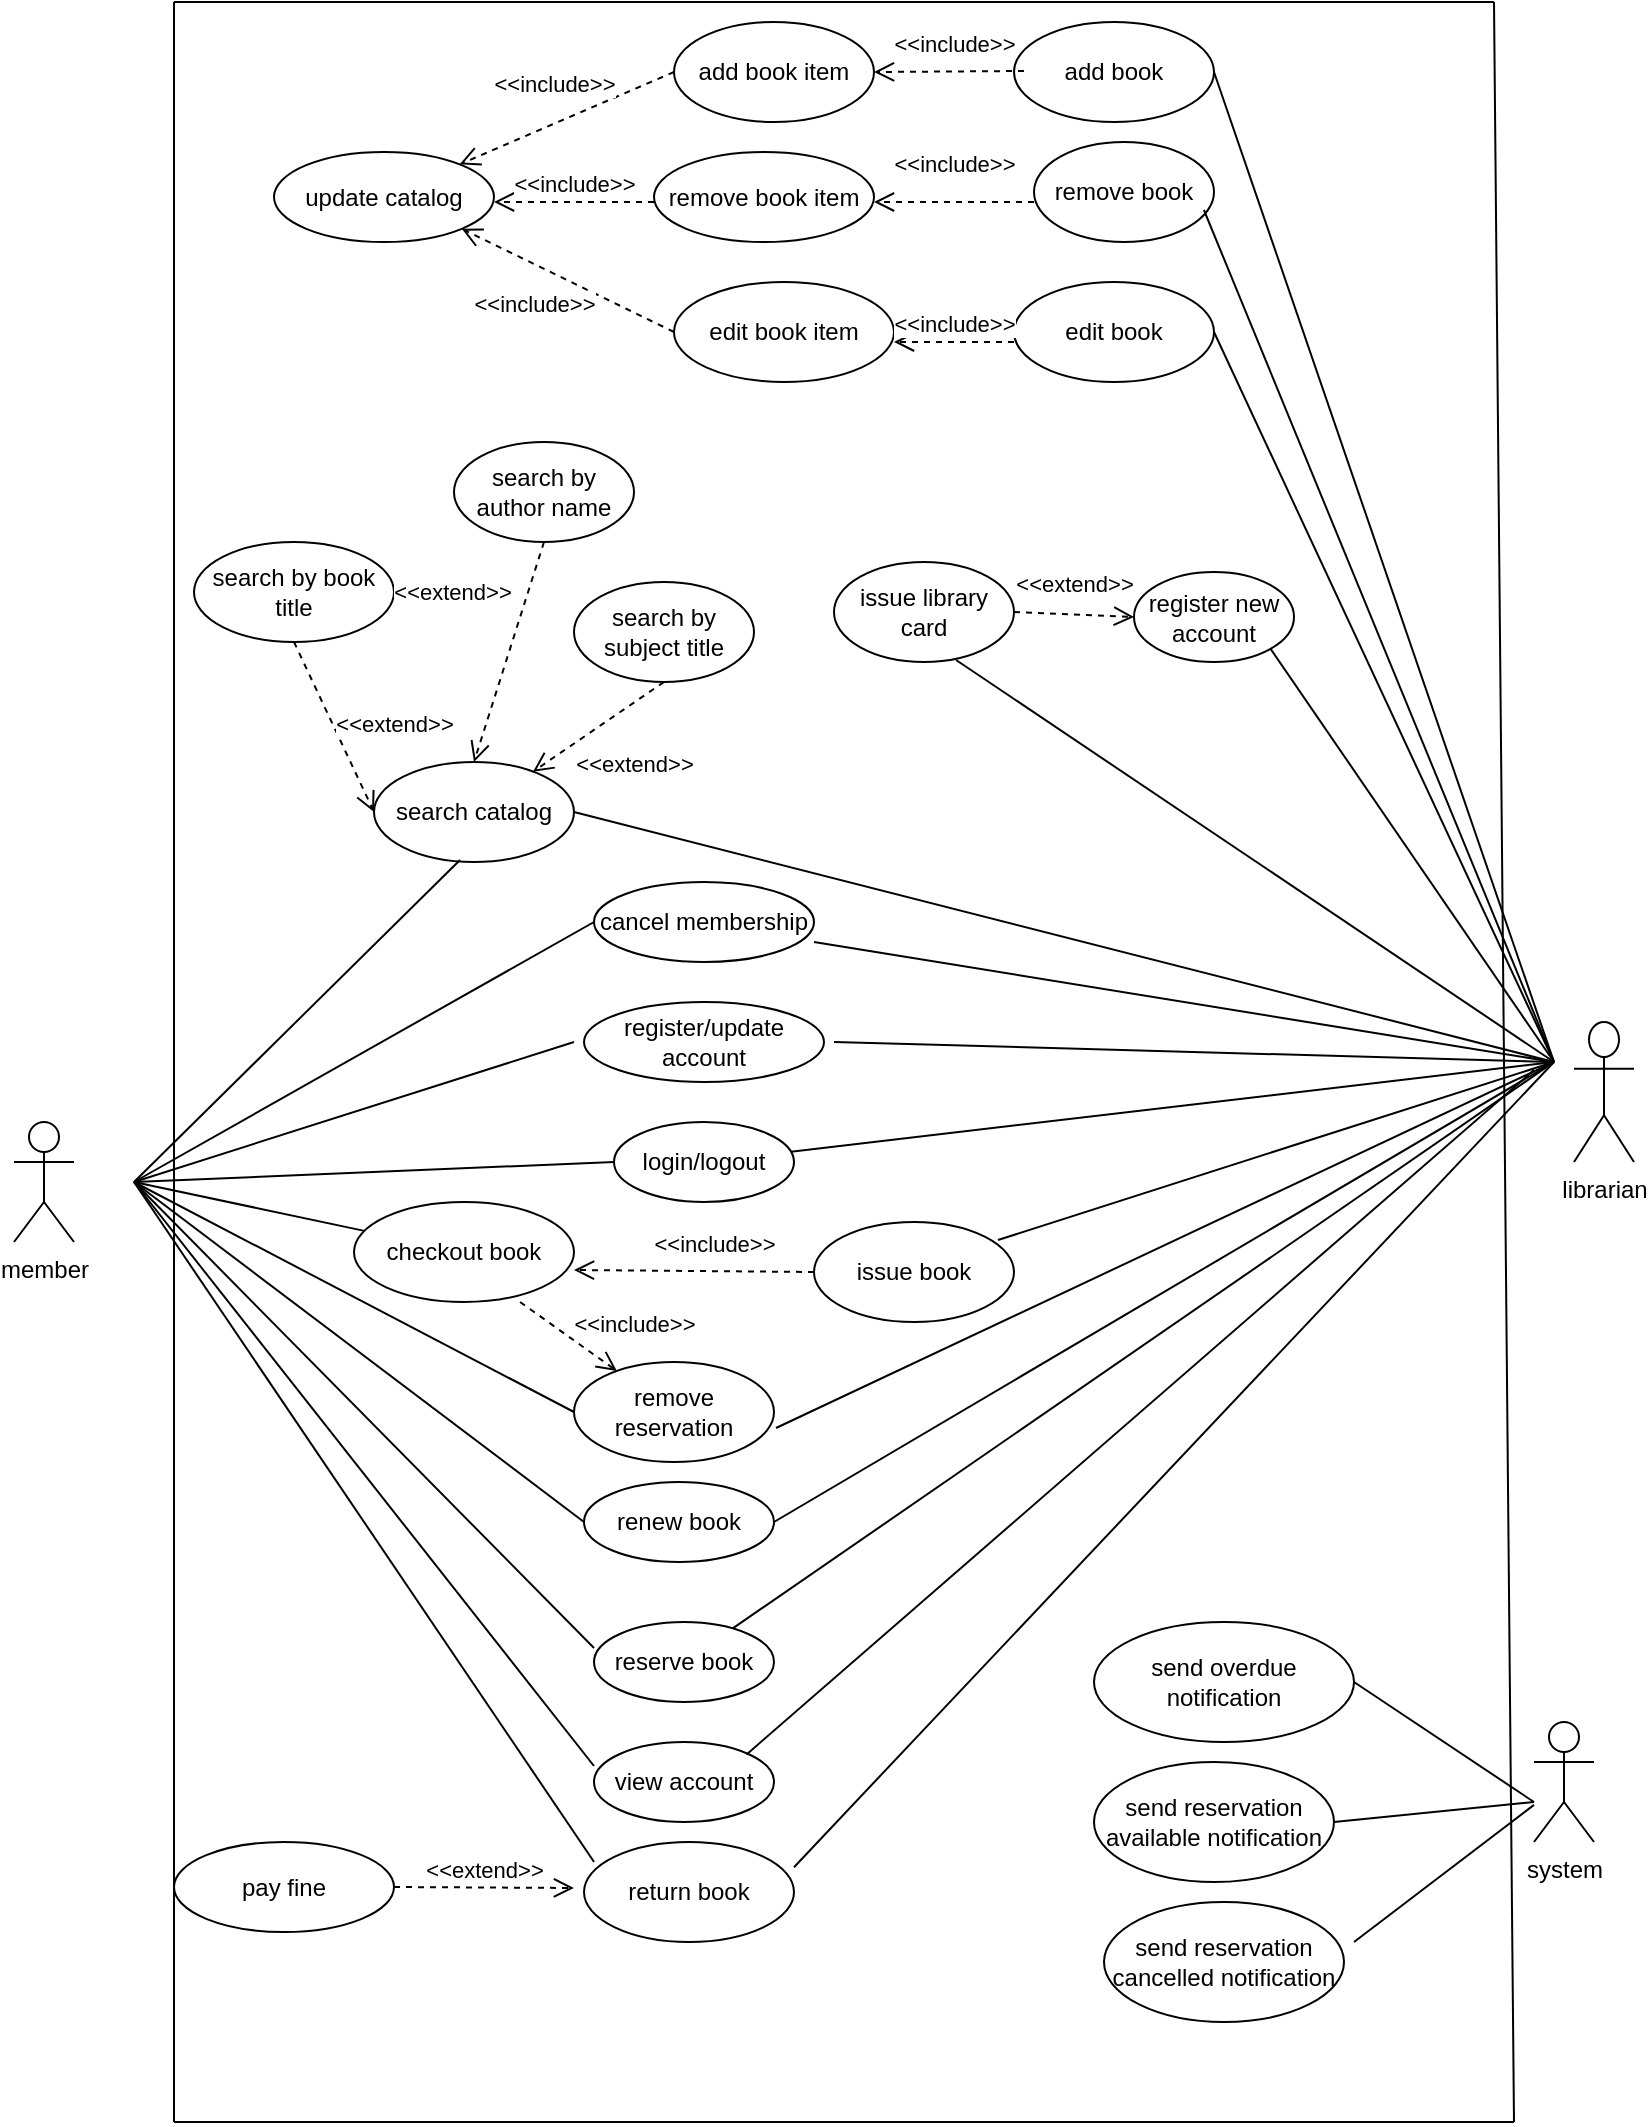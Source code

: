<mxfile version="24.7.7">
  <diagram name="Page-1" id="y1eWYAC_dLZrMzTfsnGi">
    <mxGraphModel grid="1" page="1" gridSize="10" guides="1" tooltips="1" connect="1" arrows="1" fold="1" pageScale="1" pageWidth="850" pageHeight="1100" math="0" shadow="0">
      <root>
        <mxCell id="0" />
        <mxCell id="1" parent="0" />
        <mxCell id="Ra9LiNY-mYti2OhK1B9W-1" value="add book item" style="ellipse;whiteSpace=wrap;html=1;" vertex="1" parent="1">
          <mxGeometry x="350" y="30" width="100" height="50" as="geometry" />
        </mxCell>
        <mxCell id="Ra9LiNY-mYti2OhK1B9W-2" value="add book" style="ellipse;whiteSpace=wrap;html=1;" vertex="1" parent="1">
          <mxGeometry x="520" y="30" width="100" height="50" as="geometry" />
        </mxCell>
        <mxCell id="Ra9LiNY-mYti2OhK1B9W-3" value="remove book item" style="ellipse;whiteSpace=wrap;html=1;" vertex="1" parent="1">
          <mxGeometry x="340" y="95" width="110" height="45" as="geometry" />
        </mxCell>
        <mxCell id="Ra9LiNY-mYti2OhK1B9W-4" value="edit book item" style="ellipse;whiteSpace=wrap;html=1;" vertex="1" parent="1">
          <mxGeometry x="350" y="160" width="110" height="50" as="geometry" />
        </mxCell>
        <mxCell id="Ra9LiNY-mYti2OhK1B9W-5" value="remove book" style="ellipse;whiteSpace=wrap;html=1;" vertex="1" parent="1">
          <mxGeometry x="530" y="90" width="90" height="50" as="geometry" />
        </mxCell>
        <mxCell id="Ra9LiNY-mYti2OhK1B9W-6" value="edit book" style="ellipse;whiteSpace=wrap;html=1;" vertex="1" parent="1">
          <mxGeometry x="520" y="160" width="100" height="50" as="geometry" />
        </mxCell>
        <mxCell id="Ra9LiNY-mYti2OhK1B9W-10" value="&amp;lt;&amp;lt;include&amp;gt;&amp;gt;" style="html=1;verticalAlign=bottom;endArrow=open;dashed=1;endSize=8;curved=0;rounded=0;" edge="1" parent="1">
          <mxGeometry x="-0.068" y="-5" relative="1" as="geometry">
            <mxPoint x="525" y="54.5" as="sourcePoint" />
            <mxPoint x="450" y="55" as="targetPoint" />
            <mxPoint as="offset" />
          </mxGeometry>
        </mxCell>
        <mxCell id="Ra9LiNY-mYti2OhK1B9W-11" value="&amp;lt;&amp;lt;include&amp;gt;&amp;gt;" style="html=1;verticalAlign=bottom;endArrow=open;dashed=1;endSize=8;curved=0;rounded=0;" edge="1" parent="1">
          <mxGeometry y="-10" relative="1" as="geometry">
            <mxPoint x="530" y="120" as="sourcePoint" />
            <mxPoint x="450" y="120" as="targetPoint" />
            <mxPoint as="offset" />
          </mxGeometry>
        </mxCell>
        <mxCell id="Ra9LiNY-mYti2OhK1B9W-12" value="&amp;lt;&amp;lt;include&amp;gt;&amp;gt;" style="html=1;verticalAlign=bottom;endArrow=open;dashed=1;endSize=8;curved=0;rounded=0;" edge="1" parent="1">
          <mxGeometry relative="1" as="geometry">
            <mxPoint x="520" y="190" as="sourcePoint" />
            <mxPoint x="460" y="190" as="targetPoint" />
          </mxGeometry>
        </mxCell>
        <mxCell id="Ra9LiNY-mYti2OhK1B9W-14" value="update catalog" style="ellipse;whiteSpace=wrap;html=1;" vertex="1" parent="1">
          <mxGeometry x="150" y="95" width="110" height="45" as="geometry" />
        </mxCell>
        <mxCell id="Ra9LiNY-mYti2OhK1B9W-18" value="&amp;lt;&amp;lt;include&amp;gt;&amp;gt;" style="html=1;verticalAlign=bottom;endArrow=open;dashed=1;endSize=8;curved=0;rounded=0;exitX=0;exitY=0.5;exitDx=0;exitDy=0;" edge="1" parent="1" source="Ra9LiNY-mYti2OhK1B9W-1" target="Ra9LiNY-mYti2OhK1B9W-14">
          <mxGeometry x="0.047" y="-10" relative="1" as="geometry">
            <mxPoint x="320" y="80" as="sourcePoint" />
            <mxPoint x="240" y="80" as="targetPoint" />
            <mxPoint as="offset" />
          </mxGeometry>
        </mxCell>
        <mxCell id="Ra9LiNY-mYti2OhK1B9W-19" value="&amp;lt;&amp;lt;include&amp;gt;&amp;gt;" style="html=1;verticalAlign=bottom;endArrow=open;dashed=1;endSize=8;curved=0;rounded=0;" edge="1" parent="1">
          <mxGeometry relative="1" as="geometry">
            <mxPoint x="340" y="120" as="sourcePoint" />
            <mxPoint x="260" y="120" as="targetPoint" />
          </mxGeometry>
        </mxCell>
        <mxCell id="Ra9LiNY-mYti2OhK1B9W-20" value="&amp;lt;&amp;lt;include&amp;gt;&amp;gt;" style="html=1;verticalAlign=bottom;endArrow=open;dashed=1;endSize=8;curved=0;rounded=0;exitX=0;exitY=0.5;exitDx=0;exitDy=0;entryX=1;entryY=1;entryDx=0;entryDy=0;" edge="1" parent="1" source="Ra9LiNY-mYti2OhK1B9W-4" target="Ra9LiNY-mYti2OhK1B9W-14">
          <mxGeometry x="0.106" y="26" relative="1" as="geometry">
            <mxPoint x="320" y="150" as="sourcePoint" />
            <mxPoint x="240" y="150" as="targetPoint" />
            <mxPoint as="offset" />
          </mxGeometry>
        </mxCell>
        <mxCell id="Ra9LiNY-mYti2OhK1B9W-21" value="search catalog" style="ellipse;whiteSpace=wrap;html=1;" vertex="1" parent="1">
          <mxGeometry x="200" y="400" width="100" height="50" as="geometry" />
        </mxCell>
        <mxCell id="Ra9LiNY-mYti2OhK1B9W-22" value="search by book title" style="ellipse;whiteSpace=wrap;html=1;" vertex="1" parent="1">
          <mxGeometry x="110" y="290" width="100" height="50" as="geometry" />
        </mxCell>
        <mxCell id="Ra9LiNY-mYti2OhK1B9W-23" value="search by author name" style="ellipse;whiteSpace=wrap;html=1;" vertex="1" parent="1">
          <mxGeometry x="240" y="240" width="90" height="50" as="geometry" />
        </mxCell>
        <mxCell id="Ra9LiNY-mYti2OhK1B9W-24" value="search by subject title" style="ellipse;whiteSpace=wrap;html=1;" vertex="1" parent="1">
          <mxGeometry x="300" y="310" width="90" height="50" as="geometry" />
        </mxCell>
        <mxCell id="Ra9LiNY-mYti2OhK1B9W-25" value="&amp;lt;&amp;lt;extend&amp;gt;&amp;gt;" style="html=1;verticalAlign=bottom;endArrow=open;dashed=1;endSize=8;curved=0;rounded=0;exitX=0.5;exitY=1;exitDx=0;exitDy=0;" edge="1" parent="1" source="Ra9LiNY-mYti2OhK1B9W-24" target="Ra9LiNY-mYti2OhK1B9W-21">
          <mxGeometry x="0.024" y="33" relative="1" as="geometry">
            <mxPoint x="340" y="380" as="sourcePoint" />
            <mxPoint x="260" y="380" as="targetPoint" />
            <mxPoint as="offset" />
          </mxGeometry>
        </mxCell>
        <mxCell id="Ra9LiNY-mYti2OhK1B9W-26" value="&amp;lt;&amp;lt;extend&amp;gt;&amp;gt;" style="html=1;verticalAlign=bottom;endArrow=open;dashed=1;endSize=8;curved=0;rounded=0;entryX=0.5;entryY=0;entryDx=0;entryDy=0;entryPerimeter=0;exitX=0.5;exitY=1;exitDx=0;exitDy=0;" edge="1" parent="1" source="Ra9LiNY-mYti2OhK1B9W-23" target="Ra9LiNY-mYti2OhK1B9W-21">
          <mxGeometry x="-0.198" y="-33" relative="1" as="geometry">
            <mxPoint x="300" y="350" as="sourcePoint" />
            <mxPoint x="220" y="350" as="targetPoint" />
            <mxPoint as="offset" />
          </mxGeometry>
        </mxCell>
        <mxCell id="Ra9LiNY-mYti2OhK1B9W-27" value="&amp;lt;&amp;lt;extend&amp;gt;&amp;gt;" style="html=1;verticalAlign=bottom;endArrow=open;dashed=1;endSize=8;curved=0;rounded=0;entryX=0;entryY=0.5;entryDx=0;entryDy=0;exitX=0.5;exitY=1;exitDx=0;exitDy=0;" edge="1" parent="1" source="Ra9LiNY-mYti2OhK1B9W-22" target="Ra9LiNY-mYti2OhK1B9W-21">
          <mxGeometry x="0.418" y="24" relative="1" as="geometry">
            <mxPoint x="170" y="400" as="sourcePoint" />
            <mxPoint x="90" y="400" as="targetPoint" />
            <mxPoint as="offset" />
          </mxGeometry>
        </mxCell>
        <mxCell id="Ra9LiNY-mYti2OhK1B9W-28" value="issue library card" style="ellipse;whiteSpace=wrap;html=1;" vertex="1" parent="1">
          <mxGeometry x="430" y="300" width="90" height="50" as="geometry" />
        </mxCell>
        <mxCell id="Ra9LiNY-mYti2OhK1B9W-29" value="register new account" style="ellipse;whiteSpace=wrap;html=1;" vertex="1" parent="1">
          <mxGeometry x="580" y="305" width="80" height="45" as="geometry" />
        </mxCell>
        <mxCell id="Ra9LiNY-mYti2OhK1B9W-30" value="&amp;lt;&amp;lt;extend&amp;gt;&amp;gt;" style="html=1;verticalAlign=bottom;endArrow=open;dashed=1;endSize=8;curved=0;rounded=0;entryX=0;entryY=0.5;entryDx=0;entryDy=0;exitX=1;exitY=0.5;exitDx=0;exitDy=0;" edge="1" parent="1" source="Ra9LiNY-mYti2OhK1B9W-28" target="Ra9LiNY-mYti2OhK1B9W-29">
          <mxGeometry x="-0.009" y="6" relative="1" as="geometry">
            <mxPoint x="580" y="400" as="sourcePoint" />
            <mxPoint x="500" y="400" as="targetPoint" />
            <mxPoint as="offset" />
          </mxGeometry>
        </mxCell>
        <mxCell id="Ra9LiNY-mYti2OhK1B9W-32" value="cancel membership" style="ellipse;whiteSpace=wrap;html=1;" vertex="1" parent="1">
          <mxGeometry x="310" y="460" width="110" height="40" as="geometry" />
        </mxCell>
        <mxCell id="Ra9LiNY-mYti2OhK1B9W-33" value="register/update account" style="ellipse;whiteSpace=wrap;html=1;" vertex="1" parent="1">
          <mxGeometry x="305" y="520" width="120" height="40" as="geometry" />
        </mxCell>
        <mxCell id="Ra9LiNY-mYti2OhK1B9W-34" value="login/logout" style="ellipse;whiteSpace=wrap;html=1;" vertex="1" parent="1">
          <mxGeometry x="320" y="580" width="90" height="40" as="geometry" />
        </mxCell>
        <mxCell id="Ra9LiNY-mYti2OhK1B9W-35" value="checkout book" style="ellipse;whiteSpace=wrap;html=1;" vertex="1" parent="1">
          <mxGeometry x="190" y="620" width="110" height="50" as="geometry" />
        </mxCell>
        <mxCell id="Ra9LiNY-mYti2OhK1B9W-36" value="issue book" style="ellipse;whiteSpace=wrap;html=1;" vertex="1" parent="1">
          <mxGeometry x="420" y="630" width="100" height="50" as="geometry" />
        </mxCell>
        <mxCell id="Ra9LiNY-mYti2OhK1B9W-37" value="&amp;lt;&amp;lt;include&amp;gt;&amp;gt;" style="html=1;verticalAlign=bottom;endArrow=open;dashed=1;endSize=8;curved=0;rounded=0;entryX=1;entryY=0.68;entryDx=0;entryDy=0;entryPerimeter=0;exitX=0;exitY=0.5;exitDx=0;exitDy=0;" edge="1" parent="1" source="Ra9LiNY-mYti2OhK1B9W-36" target="Ra9LiNY-mYti2OhK1B9W-35">
          <mxGeometry x="-0.166" y="-5" relative="1" as="geometry">
            <mxPoint x="410" y="670" as="sourcePoint" />
            <mxPoint x="320" y="670" as="targetPoint" />
            <mxPoint as="offset" />
          </mxGeometry>
        </mxCell>
        <mxCell id="Ra9LiNY-mYti2OhK1B9W-38" value="remove reservation" style="ellipse;whiteSpace=wrap;html=1;" vertex="1" parent="1">
          <mxGeometry x="300" y="700" width="100" height="50" as="geometry" />
        </mxCell>
        <mxCell id="Ra9LiNY-mYti2OhK1B9W-39" value="renew book" style="ellipse;whiteSpace=wrap;html=1;" vertex="1" parent="1">
          <mxGeometry x="305" y="760" width="95" height="40" as="geometry" />
        </mxCell>
        <mxCell id="Ra9LiNY-mYti2OhK1B9W-40" value="reserve book" style="ellipse;whiteSpace=wrap;html=1;" vertex="1" parent="1">
          <mxGeometry x="310" y="830" width="90" height="40" as="geometry" />
        </mxCell>
        <mxCell id="Ra9LiNY-mYti2OhK1B9W-41" value="view account" style="ellipse;whiteSpace=wrap;html=1;" vertex="1" parent="1">
          <mxGeometry x="310" y="890" width="90" height="40" as="geometry" />
        </mxCell>
        <mxCell id="Ra9LiNY-mYti2OhK1B9W-43" value="return book" style="ellipse;whiteSpace=wrap;html=1;" vertex="1" parent="1">
          <mxGeometry x="305" y="940" width="105" height="50" as="geometry" />
        </mxCell>
        <mxCell id="Ra9LiNY-mYti2OhK1B9W-44" value="pay fine" style="ellipse;whiteSpace=wrap;html=1;" vertex="1" parent="1">
          <mxGeometry x="100" y="940" width="110" height="45" as="geometry" />
        </mxCell>
        <mxCell id="Ra9LiNY-mYti2OhK1B9W-45" value="send overdue notification" style="ellipse;whiteSpace=wrap;html=1;" vertex="1" parent="1">
          <mxGeometry x="560" y="830" width="130" height="60" as="geometry" />
        </mxCell>
        <mxCell id="Ra9LiNY-mYti2OhK1B9W-46" value="send reservation available notification" style="ellipse;whiteSpace=wrap;html=1;" vertex="1" parent="1">
          <mxGeometry x="560" y="900" width="120" height="60" as="geometry" />
        </mxCell>
        <mxCell id="Ra9LiNY-mYti2OhK1B9W-47" value="send reservation cancelled notification" style="ellipse;whiteSpace=wrap;html=1;" vertex="1" parent="1">
          <mxGeometry x="565" y="970" width="120" height="60" as="geometry" />
        </mxCell>
        <mxCell id="Ra9LiNY-mYti2OhK1B9W-48" value="&amp;lt;&amp;lt;extend&amp;gt;&amp;gt;" style="html=1;verticalAlign=bottom;endArrow=open;dashed=1;endSize=8;curved=0;rounded=0;exitX=1;exitY=0.5;exitDx=0;exitDy=0;" edge="1" parent="1" source="Ra9LiNY-mYti2OhK1B9W-44">
          <mxGeometry relative="1" as="geometry">
            <mxPoint x="230" y="1000" as="sourcePoint" />
            <mxPoint x="300" y="963" as="targetPoint" />
          </mxGeometry>
        </mxCell>
        <mxCell id="Ra9LiNY-mYti2OhK1B9W-55" value="" style="edgeStyle=orthogonalEdgeStyle;rounded=0;orthogonalLoop=1;jettySize=auto;html=1;" edge="1" parent="1">
          <mxGeometry relative="1" as="geometry">
            <mxPoint x="780" y="960" as="sourcePoint" />
            <mxPoint x="780" y="960" as="targetPoint" />
          </mxGeometry>
        </mxCell>
        <mxCell id="Ra9LiNY-mYti2OhK1B9W-58" value="system" style="shape=umlActor;verticalLabelPosition=bottom;verticalAlign=top;html=1;outlineConnect=0;" vertex="1" parent="1">
          <mxGeometry x="780" y="880" width="30" height="60" as="geometry" />
        </mxCell>
        <mxCell id="Ra9LiNY-mYti2OhK1B9W-59" value="" style="endArrow=none;html=1;rounded=0;" edge="1" parent="1" target="Ra9LiNY-mYti2OhK1B9W-58">
          <mxGeometry width="50" height="50" relative="1" as="geometry">
            <mxPoint x="690" y="990" as="sourcePoint" />
            <mxPoint x="740" y="940" as="targetPoint" />
          </mxGeometry>
        </mxCell>
        <mxCell id="Ra9LiNY-mYti2OhK1B9W-60" value="" style="endArrow=none;html=1;rounded=0;exitX=1;exitY=0.5;exitDx=0;exitDy=0;" edge="1" parent="1" source="Ra9LiNY-mYti2OhK1B9W-46">
          <mxGeometry width="50" height="50" relative="1" as="geometry">
            <mxPoint x="690" y="930" as="sourcePoint" />
            <mxPoint x="780" y="920" as="targetPoint" />
          </mxGeometry>
        </mxCell>
        <mxCell id="Ra9LiNY-mYti2OhK1B9W-61" value="" style="endArrow=none;html=1;rounded=0;exitX=1;exitY=0.5;exitDx=0;exitDy=0;" edge="1" parent="1" source="Ra9LiNY-mYti2OhK1B9W-45">
          <mxGeometry width="50" height="50" relative="1" as="geometry">
            <mxPoint x="730" y="820" as="sourcePoint" />
            <mxPoint x="780" y="920" as="targetPoint" />
          </mxGeometry>
        </mxCell>
        <mxCell id="Ra9LiNY-mYti2OhK1B9W-62" value="librarian" style="shape=umlActor;verticalLabelPosition=bottom;verticalAlign=top;html=1;outlineConnect=0;" vertex="1" parent="1">
          <mxGeometry x="800" y="530" width="30" height="70" as="geometry" />
        </mxCell>
        <mxCell id="Ra9LiNY-mYti2OhK1B9W-66" value="member&lt;div&gt;&lt;br&gt;&lt;/div&gt;" style="shape=umlActor;verticalLabelPosition=bottom;verticalAlign=top;html=1;outlineConnect=0;" vertex="1" parent="1">
          <mxGeometry x="20" y="580" width="30" height="60" as="geometry" />
        </mxCell>
        <mxCell id="Ra9LiNY-mYti2OhK1B9W-68" value="" style="endArrow=none;html=1;rounded=0;exitX=1;exitY=0.5;exitDx=0;exitDy=0;" edge="1" parent="1" source="Ra9LiNY-mYti2OhK1B9W-2">
          <mxGeometry width="50" height="50" relative="1" as="geometry">
            <mxPoint x="730" y="210" as="sourcePoint" />
            <mxPoint x="790" y="550" as="targetPoint" />
          </mxGeometry>
        </mxCell>
        <mxCell id="Ra9LiNY-mYti2OhK1B9W-69" value="" style="endArrow=none;html=1;rounded=0;entryX=0.944;entryY=0.68;entryDx=0;entryDy=0;entryPerimeter=0;" edge="1" parent="1" target="Ra9LiNY-mYti2OhK1B9W-5">
          <mxGeometry width="50" height="50" relative="1" as="geometry">
            <mxPoint x="790" y="550" as="sourcePoint" />
            <mxPoint x="660" y="440" as="targetPoint" />
          </mxGeometry>
        </mxCell>
        <mxCell id="Ra9LiNY-mYti2OhK1B9W-70" value="" style="endArrow=none;html=1;rounded=0;entryX=1;entryY=0.5;entryDx=0;entryDy=0;" edge="1" parent="1" target="Ra9LiNY-mYti2OhK1B9W-6">
          <mxGeometry width="50" height="50" relative="1" as="geometry">
            <mxPoint x="790" y="550" as="sourcePoint" />
            <mxPoint x="630" y="200" as="targetPoint" />
          </mxGeometry>
        </mxCell>
        <mxCell id="Ra9LiNY-mYti2OhK1B9W-71" value="" style="endArrow=none;html=1;rounded=0;entryX=1;entryY=1;entryDx=0;entryDy=0;" edge="1" parent="1" target="Ra9LiNY-mYti2OhK1B9W-29">
          <mxGeometry width="50" height="50" relative="1" as="geometry">
            <mxPoint x="790" y="550" as="sourcePoint" />
            <mxPoint x="700" y="400" as="targetPoint" />
          </mxGeometry>
        </mxCell>
        <mxCell id="Ra9LiNY-mYti2OhK1B9W-72" value="" style="endArrow=none;html=1;rounded=0;exitX=0.678;exitY=0.98;exitDx=0;exitDy=0;exitPerimeter=0;" edge="1" parent="1" source="Ra9LiNY-mYti2OhK1B9W-28">
          <mxGeometry width="50" height="50" relative="1" as="geometry">
            <mxPoint x="600" y="480" as="sourcePoint" />
            <mxPoint x="790" y="550" as="targetPoint" />
          </mxGeometry>
        </mxCell>
        <mxCell id="Ra9LiNY-mYti2OhK1B9W-73" value="" style="endArrow=none;html=1;rounded=0;exitX=1;exitY=0.5;exitDx=0;exitDy=0;" edge="1" parent="1" source="Ra9LiNY-mYti2OhK1B9W-21">
          <mxGeometry width="50" height="50" relative="1" as="geometry">
            <mxPoint x="400" y="320" as="sourcePoint" />
            <mxPoint x="790" y="550" as="targetPoint" />
          </mxGeometry>
        </mxCell>
        <mxCell id="Ra9LiNY-mYti2OhK1B9W-74" value="" style="endArrow=none;html=1;rounded=0;exitX=1;exitY=0.75;exitDx=0;exitDy=0;exitPerimeter=0;" edge="1" parent="1" source="Ra9LiNY-mYti2OhK1B9W-32">
          <mxGeometry width="50" height="50" relative="1" as="geometry">
            <mxPoint x="560" y="580" as="sourcePoint" />
            <mxPoint x="790" y="550" as="targetPoint" />
          </mxGeometry>
        </mxCell>
        <mxCell id="Ra9LiNY-mYti2OhK1B9W-75" value="" style="endArrow=none;html=1;rounded=0;" edge="1" parent="1" source="Ra9LiNY-mYti2OhK1B9W-34">
          <mxGeometry width="50" height="50" relative="1" as="geometry">
            <mxPoint x="640" y="640" as="sourcePoint" />
            <mxPoint x="790" y="550" as="targetPoint" />
          </mxGeometry>
        </mxCell>
        <mxCell id="Ra9LiNY-mYti2OhK1B9W-76" value="" style="endArrow=none;html=1;rounded=0;" edge="1" parent="1">
          <mxGeometry width="50" height="50" relative="1" as="geometry">
            <mxPoint x="430" y="540" as="sourcePoint" />
            <mxPoint x="790" y="550" as="targetPoint" />
          </mxGeometry>
        </mxCell>
        <mxCell id="Ra9LiNY-mYti2OhK1B9W-77" value="" style="endArrow=none;html=1;rounded=0;exitX=0.92;exitY=0.18;exitDx=0;exitDy=0;exitPerimeter=0;" edge="1" parent="1" source="Ra9LiNY-mYti2OhK1B9W-36">
          <mxGeometry width="50" height="50" relative="1" as="geometry">
            <mxPoint x="590" y="670" as="sourcePoint" />
            <mxPoint x="790" y="550" as="targetPoint" />
          </mxGeometry>
        </mxCell>
        <mxCell id="Ra9LiNY-mYti2OhK1B9W-78" value="" style="endArrow=none;html=1;rounded=0;exitX=1.01;exitY=0.66;exitDx=0;exitDy=0;exitPerimeter=0;" edge="1" parent="1" source="Ra9LiNY-mYti2OhK1B9W-38">
          <mxGeometry width="50" height="50" relative="1" as="geometry">
            <mxPoint x="480" y="760" as="sourcePoint" />
            <mxPoint x="790" y="550" as="targetPoint" />
          </mxGeometry>
        </mxCell>
        <mxCell id="Ra9LiNY-mYti2OhK1B9W-79" value="" style="endArrow=none;html=1;rounded=0;exitX=1;exitY=0.5;exitDx=0;exitDy=0;" edge="1" parent="1" source="Ra9LiNY-mYti2OhK1B9W-39">
          <mxGeometry width="50" height="50" relative="1" as="geometry">
            <mxPoint x="550" y="800" as="sourcePoint" />
            <mxPoint x="790" y="550" as="targetPoint" />
          </mxGeometry>
        </mxCell>
        <mxCell id="Ra9LiNY-mYti2OhK1B9W-80" value="" style="endArrow=none;html=1;rounded=0;" edge="1" parent="1">
          <mxGeometry width="50" height="50" relative="1" as="geometry">
            <mxPoint x="386.291" y="896.19" as="sourcePoint" />
            <mxPoint x="780" y="554" as="targetPoint" />
          </mxGeometry>
        </mxCell>
        <mxCell id="Ra9LiNY-mYti2OhK1B9W-81" value="" style="endArrow=none;html=1;rounded=0;" edge="1" parent="1" source="Ra9LiNY-mYti2OhK1B9W-40">
          <mxGeometry width="50" height="50" relative="1" as="geometry">
            <mxPoint x="540" y="760" as="sourcePoint" />
            <mxPoint x="790" y="550" as="targetPoint" />
          </mxGeometry>
        </mxCell>
        <mxCell id="Ra9LiNY-mYti2OhK1B9W-82" value="" style="endArrow=none;html=1;rounded=0;" edge="1" parent="1">
          <mxGeometry width="50" height="50" relative="1" as="geometry">
            <mxPoint x="409.997" y="952.601" as="sourcePoint" />
            <mxPoint x="790" y="550" as="targetPoint" />
          </mxGeometry>
        </mxCell>
        <mxCell id="Ra9LiNY-mYti2OhK1B9W-83" value="" style="endArrow=none;html=1;rounded=0;exitX=0;exitY=0.325;exitDx=0;exitDy=0;exitPerimeter=0;" edge="1" parent="1" source="Ra9LiNY-mYti2OhK1B9W-40">
          <mxGeometry width="50" height="50" relative="1" as="geometry">
            <mxPoint x="40" y="800" as="sourcePoint" />
            <mxPoint x="80" y="610" as="targetPoint" />
          </mxGeometry>
        </mxCell>
        <mxCell id="Ra9LiNY-mYti2OhK1B9W-84" value="" style="endArrow=none;html=1;rounded=0;entryX=0;entryY=0.5;entryDx=0;entryDy=0;" edge="1" parent="1" target="Ra9LiNY-mYti2OhK1B9W-39">
          <mxGeometry width="50" height="50" relative="1" as="geometry">
            <mxPoint x="80" y="610" as="sourcePoint" />
            <mxPoint x="300" y="780" as="targetPoint" />
          </mxGeometry>
        </mxCell>
        <mxCell id="Ra9LiNY-mYti2OhK1B9W-85" value="" style="endArrow=none;html=1;rounded=0;exitX=0;exitY=0.5;exitDx=0;exitDy=0;" edge="1" parent="1" source="Ra9LiNY-mYti2OhK1B9W-38">
          <mxGeometry width="50" height="50" relative="1" as="geometry">
            <mxPoint x="180" y="760" as="sourcePoint" />
            <mxPoint x="80" y="610" as="targetPoint" />
          </mxGeometry>
        </mxCell>
        <mxCell id="Ra9LiNY-mYti2OhK1B9W-87" value="" style="endArrow=none;html=1;rounded=0;exitX=0.048;exitY=0.2;exitDx=0;exitDy=0;exitPerimeter=0;" edge="1" parent="1" source="Ra9LiNY-mYti2OhK1B9W-43">
          <mxGeometry width="50" height="50" relative="1" as="geometry">
            <mxPoint x="140" y="850" as="sourcePoint" />
            <mxPoint x="80" y="610" as="targetPoint" />
          </mxGeometry>
        </mxCell>
        <mxCell id="Ra9LiNY-mYti2OhK1B9W-88" value="" style="endArrow=none;html=1;rounded=0;exitX=0;exitY=0.3;exitDx=0;exitDy=0;exitPerimeter=0;" edge="1" parent="1" source="Ra9LiNY-mYti2OhK1B9W-41">
          <mxGeometry width="50" height="50" relative="1" as="geometry">
            <mxPoint x="80" y="840" as="sourcePoint" />
            <mxPoint x="80" y="610" as="targetPoint" />
          </mxGeometry>
        </mxCell>
        <mxCell id="Ra9LiNY-mYti2OhK1B9W-89" value="" style="endArrow=none;html=1;rounded=0;" edge="1" parent="1" target="Ra9LiNY-mYti2OhK1B9W-35">
          <mxGeometry width="50" height="50" relative="1" as="geometry">
            <mxPoint x="80" y="610" as="sourcePoint" />
            <mxPoint x="210" y="540" as="targetPoint" />
          </mxGeometry>
        </mxCell>
        <mxCell id="Ra9LiNY-mYti2OhK1B9W-90" value="" style="endArrow=none;html=1;rounded=0;" edge="1" parent="1">
          <mxGeometry width="50" height="50" relative="1" as="geometry">
            <mxPoint x="80" y="610" as="sourcePoint" />
            <mxPoint x="300" y="540" as="targetPoint" />
          </mxGeometry>
        </mxCell>
        <mxCell id="Ra9LiNY-mYti2OhK1B9W-91" value="" style="endArrow=none;html=1;rounded=0;entryX=0;entryY=0.5;entryDx=0;entryDy=0;" edge="1" parent="1" target="Ra9LiNY-mYti2OhK1B9W-32">
          <mxGeometry width="50" height="50" relative="1" as="geometry">
            <mxPoint x="80" y="610" as="sourcePoint" />
            <mxPoint x="160" y="470" as="targetPoint" />
          </mxGeometry>
        </mxCell>
        <mxCell id="Ra9LiNY-mYti2OhK1B9W-92" value="" style="endArrow=none;html=1;rounded=0;entryX=0;entryY=0.5;entryDx=0;entryDy=0;" edge="1" parent="1" target="Ra9LiNY-mYti2OhK1B9W-34">
          <mxGeometry width="50" height="50" relative="1" as="geometry">
            <mxPoint x="80" y="610" as="sourcePoint" />
            <mxPoint x="240" y="550" as="targetPoint" />
          </mxGeometry>
        </mxCell>
        <mxCell id="Ra9LiNY-mYti2OhK1B9W-93" value="" style="endArrow=none;html=1;rounded=0;entryX=0.43;entryY=0.98;entryDx=0;entryDy=0;entryPerimeter=0;" edge="1" parent="1" target="Ra9LiNY-mYti2OhK1B9W-21">
          <mxGeometry width="50" height="50" relative="1" as="geometry">
            <mxPoint x="80" y="610" as="sourcePoint" />
            <mxPoint x="170" y="480" as="targetPoint" />
          </mxGeometry>
        </mxCell>
        <mxCell id="Ra9LiNY-mYti2OhK1B9W-94" value="&amp;lt;&amp;lt;include&amp;gt;&amp;gt;" style="html=1;verticalAlign=bottom;endArrow=open;dashed=1;endSize=8;curved=0;rounded=0;exitX=0.755;exitY=1;exitDx=0;exitDy=0;exitPerimeter=0;" edge="1" parent="1" source="Ra9LiNY-mYti2OhK1B9W-35" target="Ra9LiNY-mYti2OhK1B9W-38">
          <mxGeometry x="0.95" y="17" relative="1" as="geometry">
            <mxPoint x="340" y="680" as="sourcePoint" />
            <mxPoint x="260" y="680" as="targetPoint" />
            <mxPoint as="offset" />
          </mxGeometry>
        </mxCell>
        <mxCell id="Ra9LiNY-mYti2OhK1B9W-95" value="" style="endArrow=none;html=1;rounded=0;" edge="1" parent="1">
          <mxGeometry width="50" height="50" relative="1" as="geometry">
            <mxPoint x="100" y="1080" as="sourcePoint" />
            <mxPoint x="100" y="20" as="targetPoint" />
          </mxGeometry>
        </mxCell>
        <mxCell id="Ra9LiNY-mYti2OhK1B9W-96" value="" style="endArrow=none;html=1;rounded=0;" edge="1" parent="1">
          <mxGeometry width="50" height="50" relative="1" as="geometry">
            <mxPoint x="100" y="20" as="sourcePoint" />
            <mxPoint x="760" y="20" as="targetPoint" />
          </mxGeometry>
        </mxCell>
        <mxCell id="Ra9LiNY-mYti2OhK1B9W-97" value="" style="endArrow=none;html=1;rounded=0;" edge="1" parent="1">
          <mxGeometry width="50" height="50" relative="1" as="geometry">
            <mxPoint x="770" y="1080" as="sourcePoint" />
            <mxPoint x="760" y="20" as="targetPoint" />
          </mxGeometry>
        </mxCell>
        <mxCell id="Ra9LiNY-mYti2OhK1B9W-98" value="" style="endArrow=none;html=1;rounded=0;" edge="1" parent="1">
          <mxGeometry width="50" height="50" relative="1" as="geometry">
            <mxPoint x="100" y="1080" as="sourcePoint" />
            <mxPoint x="770" y="1080" as="targetPoint" />
          </mxGeometry>
        </mxCell>
      </root>
    </mxGraphModel>
  </diagram>
</mxfile>
